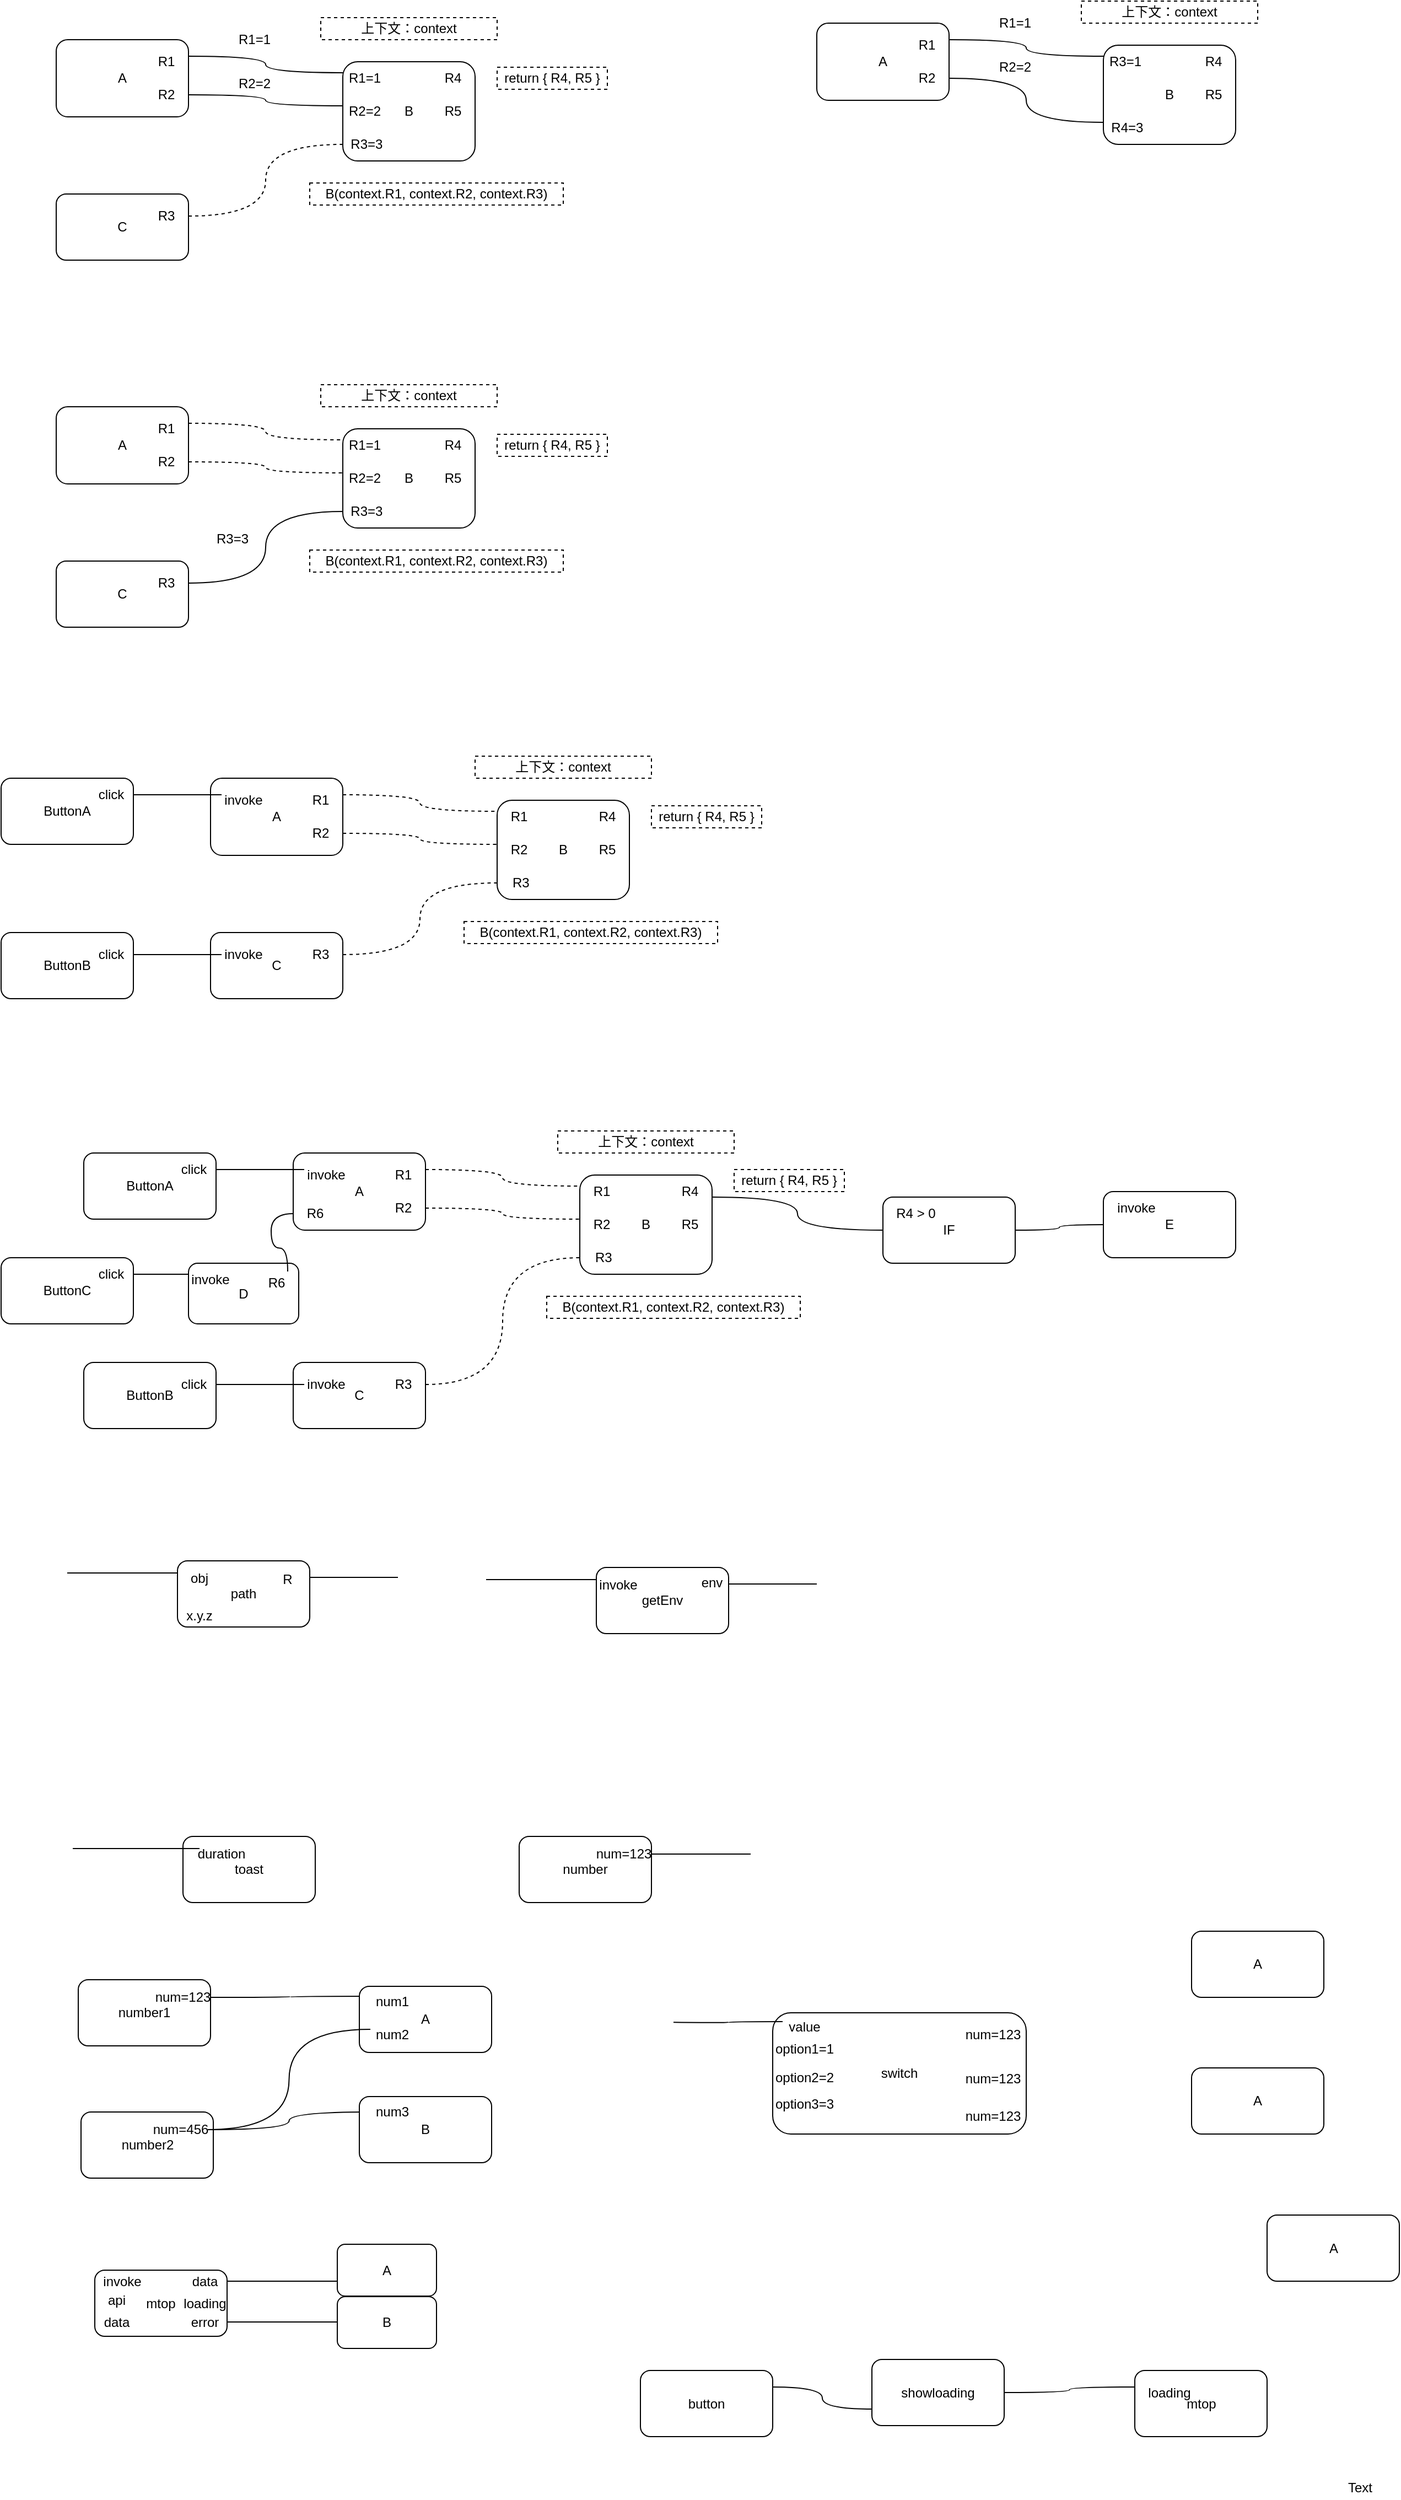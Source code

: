 <mxfile version="12.2.6" type="github" pages="1">
  <diagram id="3SAmoiVlxwmhgFJKYuEp" name="Page-1">
    <mxGraphModel dx="1560" dy="877" grid="1" gridSize="10" guides="1" tooltips="1" connect="1" arrows="1" fold="1" page="1" pageScale="1" pageWidth="1169" pageHeight="827" math="0" shadow="0">
      <root>
        <mxCell id="0"/>
        <mxCell id="1" parent="0"/>
        <mxCell id="eZTUCWaGUSo97DrQXdMs-1" value="A" style="rounded=1;whiteSpace=wrap;html=1;" parent="1" vertex="1">
          <mxGeometry x="70" y="100" width="120" height="70" as="geometry"/>
        </mxCell>
        <mxCell id="eZTUCWaGUSo97DrQXdMs-2" value="B" style="rounded=1;whiteSpace=wrap;html=1;" parent="1" vertex="1">
          <mxGeometry x="330" y="120" width="120" height="90" as="geometry"/>
        </mxCell>
        <mxCell id="eZTUCWaGUSo97DrQXdMs-3" value="C" style="rounded=1;whiteSpace=wrap;html=1;" parent="1" vertex="1">
          <mxGeometry x="70" y="240" width="120" height="60" as="geometry"/>
        </mxCell>
        <mxCell id="eZTUCWaGUSo97DrQXdMs-12" style="rounded=0;orthogonalLoop=1;jettySize=auto;html=1;exitX=1;exitY=0.25;exitDx=0;exitDy=0;entryX=0;entryY=0.25;entryDx=0;entryDy=0;endArrow=none;endFill=0;edgeStyle=orthogonalEdgeStyle;curved=1;" parent="1" source="eZTUCWaGUSo97DrQXdMs-5" target="eZTUCWaGUSo97DrQXdMs-9" edge="1">
          <mxGeometry relative="1" as="geometry"/>
        </mxCell>
        <mxCell id="eZTUCWaGUSo97DrQXdMs-5" value="R1" style="text;html=1;strokeColor=none;fillColor=none;align=center;verticalAlign=middle;whiteSpace=wrap;rounded=0;" parent="1" vertex="1">
          <mxGeometry x="150" y="110" width="40" height="20" as="geometry"/>
        </mxCell>
        <mxCell id="eZTUCWaGUSo97DrQXdMs-13" style="edgeStyle=orthogonalEdgeStyle;rounded=0;orthogonalLoop=1;jettySize=auto;html=1;exitX=1;exitY=0.5;exitDx=0;exitDy=0;entryX=0;entryY=0.25;entryDx=0;entryDy=0;endArrow=none;endFill=0;curved=1;" parent="1" source="eZTUCWaGUSo97DrQXdMs-6" target="eZTUCWaGUSo97DrQXdMs-10" edge="1">
          <mxGeometry relative="1" as="geometry"/>
        </mxCell>
        <mxCell id="eZTUCWaGUSo97DrQXdMs-6" value="R2" style="text;html=1;strokeColor=none;fillColor=none;align=center;verticalAlign=middle;whiteSpace=wrap;rounded=0;" parent="1" vertex="1">
          <mxGeometry x="150" y="140" width="40" height="20" as="geometry"/>
        </mxCell>
        <mxCell id="eZTUCWaGUSo97DrQXdMs-14" style="edgeStyle=orthogonalEdgeStyle;rounded=0;orthogonalLoop=1;jettySize=auto;html=1;exitX=1;exitY=0.5;exitDx=0;exitDy=0;entryX=0;entryY=0.5;entryDx=0;entryDy=0;endArrow=none;endFill=0;curved=1;dashed=1;" parent="1" source="eZTUCWaGUSo97DrQXdMs-7" target="eZTUCWaGUSo97DrQXdMs-11" edge="1">
          <mxGeometry relative="1" as="geometry"/>
        </mxCell>
        <mxCell id="eZTUCWaGUSo97DrQXdMs-7" value="R3" style="text;html=1;strokeColor=none;fillColor=none;align=center;verticalAlign=middle;whiteSpace=wrap;rounded=0;" parent="1" vertex="1">
          <mxGeometry x="150" y="250" width="40" height="20" as="geometry"/>
        </mxCell>
        <mxCell id="eZTUCWaGUSo97DrQXdMs-9" value="R1=1" style="text;html=1;strokeColor=none;fillColor=none;align=center;verticalAlign=middle;whiteSpace=wrap;rounded=0;" parent="1" vertex="1">
          <mxGeometry x="330" y="125" width="40" height="20" as="geometry"/>
        </mxCell>
        <mxCell id="eZTUCWaGUSo97DrQXdMs-10" value="R2=2" style="text;html=1;strokeColor=none;fillColor=none;align=center;verticalAlign=middle;whiteSpace=wrap;rounded=0;" parent="1" vertex="1">
          <mxGeometry x="330" y="155" width="40" height="20" as="geometry"/>
        </mxCell>
        <mxCell id="eZTUCWaGUSo97DrQXdMs-11" value="&amp;nbsp;R3=3" style="text;html=1;strokeColor=none;fillColor=none;align=center;verticalAlign=middle;whiteSpace=wrap;rounded=0;" parent="1" vertex="1">
          <mxGeometry x="330" y="185" width="40" height="20" as="geometry"/>
        </mxCell>
        <mxCell id="eZTUCWaGUSo97DrQXdMs-15" value="上下文：context" style="text;html=1;strokeColor=#000000;fillColor=none;align=center;verticalAlign=middle;whiteSpace=wrap;rounded=0;dashed=1;" parent="1" vertex="1">
          <mxGeometry x="310" y="80" width="160" height="20" as="geometry"/>
        </mxCell>
        <mxCell id="eZTUCWaGUSo97DrQXdMs-16" value="B(context.R1, context.R2, context.R3)" style="text;html=1;strokeColor=#000000;fillColor=none;align=center;verticalAlign=middle;whiteSpace=wrap;rounded=0;dashed=1;" parent="1" vertex="1">
          <mxGeometry x="300" y="230" width="230" height="20" as="geometry"/>
        </mxCell>
        <mxCell id="eZTUCWaGUSo97DrQXdMs-17" value="R4" style="text;html=1;strokeColor=none;fillColor=none;align=center;verticalAlign=middle;whiteSpace=wrap;rounded=0;" parent="1" vertex="1">
          <mxGeometry x="410" y="125" width="40" height="20" as="geometry"/>
        </mxCell>
        <mxCell id="eZTUCWaGUSo97DrQXdMs-18" value="R5" style="text;html=1;strokeColor=none;fillColor=none;align=center;verticalAlign=middle;whiteSpace=wrap;rounded=0;" parent="1" vertex="1">
          <mxGeometry x="410" y="155" width="40" height="20" as="geometry"/>
        </mxCell>
        <mxCell id="eZTUCWaGUSo97DrQXdMs-19" value="return { R4, R5 }" style="text;html=1;strokeColor=#000000;fillColor=none;align=center;verticalAlign=middle;whiteSpace=wrap;rounded=0;dashed=1;" parent="1" vertex="1">
          <mxGeometry x="470" y="125" width="100" height="20" as="geometry"/>
        </mxCell>
        <mxCell id="eZTUCWaGUSo97DrQXdMs-24" value="R1=1" style="text;html=1;strokeColor=none;fillColor=none;align=center;verticalAlign=middle;whiteSpace=wrap;rounded=0;dashed=1;" parent="1" vertex="1">
          <mxGeometry x="230" y="90" width="40" height="20" as="geometry"/>
        </mxCell>
        <mxCell id="eZTUCWaGUSo97DrQXdMs-62" value="A" style="rounded=1;whiteSpace=wrap;html=1;" parent="1" vertex="1">
          <mxGeometry x="70" y="433" width="120" height="70" as="geometry"/>
        </mxCell>
        <mxCell id="eZTUCWaGUSo97DrQXdMs-63" value="B" style="rounded=1;whiteSpace=wrap;html=1;" parent="1" vertex="1">
          <mxGeometry x="330" y="453" width="120" height="90" as="geometry"/>
        </mxCell>
        <mxCell id="eZTUCWaGUSo97DrQXdMs-64" value="C" style="rounded=1;whiteSpace=wrap;html=1;" parent="1" vertex="1">
          <mxGeometry x="70" y="573" width="120" height="60" as="geometry"/>
        </mxCell>
        <mxCell id="eZTUCWaGUSo97DrQXdMs-65" style="rounded=0;orthogonalLoop=1;jettySize=auto;html=1;exitX=1;exitY=0.25;exitDx=0;exitDy=0;entryX=0;entryY=0.25;entryDx=0;entryDy=0;endArrow=none;endFill=0;edgeStyle=orthogonalEdgeStyle;curved=1;dashed=1;" parent="1" source="eZTUCWaGUSo97DrQXdMs-66" target="eZTUCWaGUSo97DrQXdMs-71" edge="1">
          <mxGeometry relative="1" as="geometry"/>
        </mxCell>
        <mxCell id="eZTUCWaGUSo97DrQXdMs-66" value="R1" style="text;html=1;strokeColor=none;fillColor=none;align=center;verticalAlign=middle;whiteSpace=wrap;rounded=0;" parent="1" vertex="1">
          <mxGeometry x="150" y="443" width="40" height="20" as="geometry"/>
        </mxCell>
        <mxCell id="eZTUCWaGUSo97DrQXdMs-67" style="edgeStyle=orthogonalEdgeStyle;rounded=0;orthogonalLoop=1;jettySize=auto;html=1;exitX=1;exitY=0.5;exitDx=0;exitDy=0;entryX=0;entryY=0.25;entryDx=0;entryDy=0;endArrow=none;endFill=0;curved=1;dashed=1;" parent="1" source="eZTUCWaGUSo97DrQXdMs-68" target="eZTUCWaGUSo97DrQXdMs-72" edge="1">
          <mxGeometry relative="1" as="geometry"/>
        </mxCell>
        <mxCell id="eZTUCWaGUSo97DrQXdMs-68" value="R2" style="text;html=1;strokeColor=none;fillColor=none;align=center;verticalAlign=middle;whiteSpace=wrap;rounded=0;" parent="1" vertex="1">
          <mxGeometry x="150" y="473" width="40" height="20" as="geometry"/>
        </mxCell>
        <mxCell id="eZTUCWaGUSo97DrQXdMs-69" style="edgeStyle=orthogonalEdgeStyle;rounded=0;orthogonalLoop=1;jettySize=auto;html=1;exitX=1;exitY=0.5;exitDx=0;exitDy=0;entryX=0;entryY=0.5;entryDx=0;entryDy=0;endArrow=none;endFill=0;curved=1;" parent="1" source="eZTUCWaGUSo97DrQXdMs-70" target="eZTUCWaGUSo97DrQXdMs-73" edge="1">
          <mxGeometry relative="1" as="geometry"/>
        </mxCell>
        <mxCell id="eZTUCWaGUSo97DrQXdMs-70" value="R3" style="text;html=1;strokeColor=none;fillColor=none;align=center;verticalAlign=middle;whiteSpace=wrap;rounded=0;" parent="1" vertex="1">
          <mxGeometry x="150" y="583" width="40" height="20" as="geometry"/>
        </mxCell>
        <mxCell id="eZTUCWaGUSo97DrQXdMs-71" value="R1=1" style="text;html=1;strokeColor=none;fillColor=none;align=center;verticalAlign=middle;whiteSpace=wrap;rounded=0;" parent="1" vertex="1">
          <mxGeometry x="330" y="458" width="40" height="20" as="geometry"/>
        </mxCell>
        <mxCell id="eZTUCWaGUSo97DrQXdMs-72" value="R2=2" style="text;html=1;strokeColor=none;fillColor=none;align=center;verticalAlign=middle;whiteSpace=wrap;rounded=0;" parent="1" vertex="1">
          <mxGeometry x="330" y="488" width="40" height="20" as="geometry"/>
        </mxCell>
        <mxCell id="eZTUCWaGUSo97DrQXdMs-73" value="&amp;nbsp;R3=3" style="text;html=1;strokeColor=none;fillColor=none;align=center;verticalAlign=middle;whiteSpace=wrap;rounded=0;" parent="1" vertex="1">
          <mxGeometry x="330" y="518" width="40" height="20" as="geometry"/>
        </mxCell>
        <mxCell id="eZTUCWaGUSo97DrQXdMs-74" value="上下文：context" style="text;html=1;strokeColor=#000000;fillColor=none;align=center;verticalAlign=middle;whiteSpace=wrap;rounded=0;dashed=1;" parent="1" vertex="1">
          <mxGeometry x="310" y="413" width="160" height="20" as="geometry"/>
        </mxCell>
        <mxCell id="eZTUCWaGUSo97DrQXdMs-75" value="B(context.R1, context.R2, context.R3)" style="text;html=1;strokeColor=#000000;fillColor=none;align=center;verticalAlign=middle;whiteSpace=wrap;rounded=0;dashed=1;" parent="1" vertex="1">
          <mxGeometry x="300" y="563" width="230" height="20" as="geometry"/>
        </mxCell>
        <mxCell id="eZTUCWaGUSo97DrQXdMs-76" value="R4" style="text;html=1;strokeColor=none;fillColor=none;align=center;verticalAlign=middle;whiteSpace=wrap;rounded=0;" parent="1" vertex="1">
          <mxGeometry x="410" y="458" width="40" height="20" as="geometry"/>
        </mxCell>
        <mxCell id="eZTUCWaGUSo97DrQXdMs-77" value="R5" style="text;html=1;strokeColor=none;fillColor=none;align=center;verticalAlign=middle;whiteSpace=wrap;rounded=0;" parent="1" vertex="1">
          <mxGeometry x="410" y="488" width="40" height="20" as="geometry"/>
        </mxCell>
        <mxCell id="eZTUCWaGUSo97DrQXdMs-78" value="return { R4, R5 }" style="text;html=1;strokeColor=#000000;fillColor=none;align=center;verticalAlign=middle;whiteSpace=wrap;rounded=0;dashed=1;" parent="1" vertex="1">
          <mxGeometry x="470" y="458" width="100" height="20" as="geometry"/>
        </mxCell>
        <mxCell id="eZTUCWaGUSo97DrQXdMs-79" value="R3=3" style="text;html=1;strokeColor=none;fillColor=none;align=center;verticalAlign=middle;whiteSpace=wrap;rounded=0;dashed=1;" parent="1" vertex="1">
          <mxGeometry x="210" y="543" width="40" height="20" as="geometry"/>
        </mxCell>
        <mxCell id="eZTUCWaGUSo97DrQXdMs-80" value="R2=2" style="text;html=1;strokeColor=none;fillColor=none;align=center;verticalAlign=middle;whiteSpace=wrap;rounded=0;dashed=1;" parent="1" vertex="1">
          <mxGeometry x="230" y="130" width="40" height="20" as="geometry"/>
        </mxCell>
        <mxCell id="eZTUCWaGUSo97DrQXdMs-82" value="A" style="rounded=1;whiteSpace=wrap;html=1;" parent="1" vertex="1">
          <mxGeometry x="210" y="770" width="120" height="70" as="geometry"/>
        </mxCell>
        <mxCell id="eZTUCWaGUSo97DrQXdMs-83" value="B" style="rounded=1;whiteSpace=wrap;html=1;" parent="1" vertex="1">
          <mxGeometry x="470" y="790" width="120" height="90" as="geometry"/>
        </mxCell>
        <mxCell id="eZTUCWaGUSo97DrQXdMs-84" value="C" style="rounded=1;whiteSpace=wrap;html=1;" parent="1" vertex="1">
          <mxGeometry x="210" y="910" width="120" height="60" as="geometry"/>
        </mxCell>
        <mxCell id="eZTUCWaGUSo97DrQXdMs-85" style="rounded=0;orthogonalLoop=1;jettySize=auto;html=1;exitX=1;exitY=0.25;exitDx=0;exitDy=0;entryX=0;entryY=0.25;entryDx=0;entryDy=0;endArrow=none;endFill=0;edgeStyle=orthogonalEdgeStyle;curved=1;dashed=1;" parent="1" source="eZTUCWaGUSo97DrQXdMs-86" target="eZTUCWaGUSo97DrQXdMs-91" edge="1">
          <mxGeometry relative="1" as="geometry"/>
        </mxCell>
        <mxCell id="eZTUCWaGUSo97DrQXdMs-86" value="R1" style="text;html=1;strokeColor=none;fillColor=none;align=center;verticalAlign=middle;whiteSpace=wrap;rounded=0;" parent="1" vertex="1">
          <mxGeometry x="290" y="780" width="40" height="20" as="geometry"/>
        </mxCell>
        <mxCell id="eZTUCWaGUSo97DrQXdMs-87" style="edgeStyle=orthogonalEdgeStyle;rounded=0;orthogonalLoop=1;jettySize=auto;html=1;exitX=1;exitY=0.5;exitDx=0;exitDy=0;entryX=0;entryY=0.25;entryDx=0;entryDy=0;endArrow=none;endFill=0;curved=1;dashed=1;" parent="1" source="eZTUCWaGUSo97DrQXdMs-88" target="eZTUCWaGUSo97DrQXdMs-92" edge="1">
          <mxGeometry relative="1" as="geometry"/>
        </mxCell>
        <mxCell id="eZTUCWaGUSo97DrQXdMs-88" value="R2" style="text;html=1;strokeColor=none;fillColor=none;align=center;verticalAlign=middle;whiteSpace=wrap;rounded=0;" parent="1" vertex="1">
          <mxGeometry x="290" y="810" width="40" height="20" as="geometry"/>
        </mxCell>
        <mxCell id="eZTUCWaGUSo97DrQXdMs-89" style="edgeStyle=orthogonalEdgeStyle;rounded=0;orthogonalLoop=1;jettySize=auto;html=1;exitX=1;exitY=0.5;exitDx=0;exitDy=0;entryX=0;entryY=0.5;entryDx=0;entryDy=0;endArrow=none;endFill=0;curved=1;dashed=1;" parent="1" source="eZTUCWaGUSo97DrQXdMs-90" target="eZTUCWaGUSo97DrQXdMs-93" edge="1">
          <mxGeometry relative="1" as="geometry"/>
        </mxCell>
        <mxCell id="eZTUCWaGUSo97DrQXdMs-90" value="R3" style="text;html=1;strokeColor=none;fillColor=none;align=center;verticalAlign=middle;whiteSpace=wrap;rounded=0;" parent="1" vertex="1">
          <mxGeometry x="290" y="920" width="40" height="20" as="geometry"/>
        </mxCell>
        <mxCell id="eZTUCWaGUSo97DrQXdMs-91" value="R1" style="text;html=1;strokeColor=none;fillColor=none;align=center;verticalAlign=middle;whiteSpace=wrap;rounded=0;" parent="1" vertex="1">
          <mxGeometry x="470" y="795" width="40" height="20" as="geometry"/>
        </mxCell>
        <mxCell id="eZTUCWaGUSo97DrQXdMs-92" value="R2" style="text;html=1;strokeColor=none;fillColor=none;align=center;verticalAlign=middle;whiteSpace=wrap;rounded=0;" parent="1" vertex="1">
          <mxGeometry x="470" y="825" width="40" height="20" as="geometry"/>
        </mxCell>
        <mxCell id="eZTUCWaGUSo97DrQXdMs-93" value="&amp;nbsp;R3" style="text;html=1;strokeColor=none;fillColor=none;align=center;verticalAlign=middle;whiteSpace=wrap;rounded=0;" parent="1" vertex="1">
          <mxGeometry x="470" y="855" width="40" height="20" as="geometry"/>
        </mxCell>
        <mxCell id="eZTUCWaGUSo97DrQXdMs-94" value="上下文：context" style="text;html=1;strokeColor=#000000;fillColor=none;align=center;verticalAlign=middle;whiteSpace=wrap;rounded=0;dashed=1;" parent="1" vertex="1">
          <mxGeometry x="450" y="750" width="160" height="20" as="geometry"/>
        </mxCell>
        <mxCell id="eZTUCWaGUSo97DrQXdMs-95" value="B(context.R1, context.R2, context.R3)" style="text;html=1;strokeColor=#000000;fillColor=none;align=center;verticalAlign=middle;whiteSpace=wrap;rounded=0;dashed=1;" parent="1" vertex="1">
          <mxGeometry x="440" y="900" width="230" height="20" as="geometry"/>
        </mxCell>
        <mxCell id="eZTUCWaGUSo97DrQXdMs-96" value="R4" style="text;html=1;strokeColor=none;fillColor=none;align=center;verticalAlign=middle;whiteSpace=wrap;rounded=0;" parent="1" vertex="1">
          <mxGeometry x="550" y="795" width="40" height="20" as="geometry"/>
        </mxCell>
        <mxCell id="eZTUCWaGUSo97DrQXdMs-97" value="R5" style="text;html=1;strokeColor=none;fillColor=none;align=center;verticalAlign=middle;whiteSpace=wrap;rounded=0;" parent="1" vertex="1">
          <mxGeometry x="550" y="825" width="40" height="20" as="geometry"/>
        </mxCell>
        <mxCell id="eZTUCWaGUSo97DrQXdMs-98" value="return { R4, R5 }" style="text;html=1;strokeColor=#000000;fillColor=none;align=center;verticalAlign=middle;whiteSpace=wrap;rounded=0;dashed=1;" parent="1" vertex="1">
          <mxGeometry x="610" y="795" width="100" height="20" as="geometry"/>
        </mxCell>
        <mxCell id="eZTUCWaGUSo97DrQXdMs-100" value="ButtonB" style="rounded=1;whiteSpace=wrap;html=1;" parent="1" vertex="1">
          <mxGeometry x="20" y="910" width="120" height="60" as="geometry"/>
        </mxCell>
        <mxCell id="eZTUCWaGUSo97DrQXdMs-103" style="edgeStyle=orthogonalEdgeStyle;curved=1;rounded=0;orthogonalLoop=1;jettySize=auto;html=1;exitX=1;exitY=0.5;exitDx=0;exitDy=0;entryX=0;entryY=0.5;entryDx=0;entryDy=0;endArrow=none;endFill=0;" parent="1" source="eZTUCWaGUSo97DrQXdMs-101" target="eZTUCWaGUSo97DrQXdMs-102" edge="1">
          <mxGeometry relative="1" as="geometry"/>
        </mxCell>
        <mxCell id="eZTUCWaGUSo97DrQXdMs-101" value="click" style="text;html=1;strokeColor=none;fillColor=none;align=center;verticalAlign=middle;whiteSpace=wrap;rounded=0;" parent="1" vertex="1">
          <mxGeometry x="100" y="920" width="40" height="20" as="geometry"/>
        </mxCell>
        <mxCell id="eZTUCWaGUSo97DrQXdMs-102" value="invoke" style="text;html=1;strokeColor=none;fillColor=none;align=center;verticalAlign=middle;whiteSpace=wrap;rounded=0;" parent="1" vertex="1">
          <mxGeometry x="220" y="920" width="40" height="20" as="geometry"/>
        </mxCell>
        <mxCell id="eZTUCWaGUSo97DrQXdMs-104" value="ButtonA" style="rounded=1;whiteSpace=wrap;html=1;" parent="1" vertex="1">
          <mxGeometry x="20" y="770" width="120" height="60" as="geometry"/>
        </mxCell>
        <mxCell id="eZTUCWaGUSo97DrQXdMs-107" style="edgeStyle=orthogonalEdgeStyle;curved=1;rounded=0;orthogonalLoop=1;jettySize=auto;html=1;exitX=1;exitY=0.5;exitDx=0;exitDy=0;entryX=0;entryY=0.25;entryDx=0;entryDy=0;endArrow=none;endFill=0;" parent="1" source="eZTUCWaGUSo97DrQXdMs-105" target="eZTUCWaGUSo97DrQXdMs-106" edge="1">
          <mxGeometry relative="1" as="geometry"/>
        </mxCell>
        <mxCell id="eZTUCWaGUSo97DrQXdMs-105" value="click" style="text;html=1;strokeColor=none;fillColor=none;align=center;verticalAlign=middle;whiteSpace=wrap;rounded=0;" parent="1" vertex="1">
          <mxGeometry x="100" y="775" width="40" height="20" as="geometry"/>
        </mxCell>
        <mxCell id="eZTUCWaGUSo97DrQXdMs-106" value="invoke" style="text;html=1;strokeColor=none;fillColor=none;align=center;verticalAlign=middle;whiteSpace=wrap;rounded=0;" parent="1" vertex="1">
          <mxGeometry x="220" y="780" width="40" height="20" as="geometry"/>
        </mxCell>
        <mxCell id="eZTUCWaGUSo97DrQXdMs-108" value="A" style="rounded=1;whiteSpace=wrap;html=1;" parent="1" vertex="1">
          <mxGeometry x="285" y="1110" width="120" height="70" as="geometry"/>
        </mxCell>
        <mxCell id="eZTUCWaGUSo97DrQXdMs-109" value="B" style="rounded=1;whiteSpace=wrap;html=1;" parent="1" vertex="1">
          <mxGeometry x="545" y="1130" width="120" height="90" as="geometry"/>
        </mxCell>
        <mxCell id="eZTUCWaGUSo97DrQXdMs-110" value="C" style="rounded=1;whiteSpace=wrap;html=1;" parent="1" vertex="1">
          <mxGeometry x="285" y="1300" width="120" height="60" as="geometry"/>
        </mxCell>
        <mxCell id="eZTUCWaGUSo97DrQXdMs-111" style="rounded=0;orthogonalLoop=1;jettySize=auto;html=1;exitX=1;exitY=0.25;exitDx=0;exitDy=0;entryX=0;entryY=0.25;entryDx=0;entryDy=0;endArrow=none;endFill=0;edgeStyle=orthogonalEdgeStyle;curved=1;dashed=1;" parent="1" source="eZTUCWaGUSo97DrQXdMs-112" target="eZTUCWaGUSo97DrQXdMs-117" edge="1">
          <mxGeometry relative="1" as="geometry"/>
        </mxCell>
        <mxCell id="eZTUCWaGUSo97DrQXdMs-112" value="R1" style="text;html=1;strokeColor=none;fillColor=none;align=center;verticalAlign=middle;whiteSpace=wrap;rounded=0;" parent="1" vertex="1">
          <mxGeometry x="365" y="1120" width="40" height="20" as="geometry"/>
        </mxCell>
        <mxCell id="eZTUCWaGUSo97DrQXdMs-113" style="edgeStyle=orthogonalEdgeStyle;rounded=0;orthogonalLoop=1;jettySize=auto;html=1;exitX=1;exitY=0.5;exitDx=0;exitDy=0;entryX=0;entryY=0.25;entryDx=0;entryDy=0;endArrow=none;endFill=0;curved=1;dashed=1;" parent="1" source="eZTUCWaGUSo97DrQXdMs-114" target="eZTUCWaGUSo97DrQXdMs-118" edge="1">
          <mxGeometry relative="1" as="geometry"/>
        </mxCell>
        <mxCell id="eZTUCWaGUSo97DrQXdMs-114" value="R2" style="text;html=1;strokeColor=none;fillColor=none;align=center;verticalAlign=middle;whiteSpace=wrap;rounded=0;" parent="1" vertex="1">
          <mxGeometry x="365" y="1150" width="40" height="20" as="geometry"/>
        </mxCell>
        <mxCell id="eZTUCWaGUSo97DrQXdMs-115" style="edgeStyle=orthogonalEdgeStyle;rounded=0;orthogonalLoop=1;jettySize=auto;html=1;exitX=1;exitY=0.5;exitDx=0;exitDy=0;entryX=0;entryY=0.5;entryDx=0;entryDy=0;endArrow=none;endFill=0;curved=1;dashed=1;" parent="1" source="eZTUCWaGUSo97DrQXdMs-116" target="eZTUCWaGUSo97DrQXdMs-119" edge="1">
          <mxGeometry relative="1" as="geometry"/>
        </mxCell>
        <mxCell id="eZTUCWaGUSo97DrQXdMs-116" value="R3" style="text;html=1;strokeColor=none;fillColor=none;align=center;verticalAlign=middle;whiteSpace=wrap;rounded=0;" parent="1" vertex="1">
          <mxGeometry x="365" y="1310" width="40" height="20" as="geometry"/>
        </mxCell>
        <mxCell id="eZTUCWaGUSo97DrQXdMs-117" value="R1" style="text;html=1;strokeColor=none;fillColor=none;align=center;verticalAlign=middle;whiteSpace=wrap;rounded=0;" parent="1" vertex="1">
          <mxGeometry x="545" y="1135" width="40" height="20" as="geometry"/>
        </mxCell>
        <mxCell id="eZTUCWaGUSo97DrQXdMs-118" value="R2" style="text;html=1;strokeColor=none;fillColor=none;align=center;verticalAlign=middle;whiteSpace=wrap;rounded=0;" parent="1" vertex="1">
          <mxGeometry x="545" y="1165" width="40" height="20" as="geometry"/>
        </mxCell>
        <mxCell id="eZTUCWaGUSo97DrQXdMs-119" value="&amp;nbsp;R3" style="text;html=1;strokeColor=none;fillColor=none;align=center;verticalAlign=middle;whiteSpace=wrap;rounded=0;" parent="1" vertex="1">
          <mxGeometry x="545" y="1195" width="40" height="20" as="geometry"/>
        </mxCell>
        <mxCell id="eZTUCWaGUSo97DrQXdMs-120" value="上下文：context" style="text;html=1;strokeColor=#000000;fillColor=none;align=center;verticalAlign=middle;whiteSpace=wrap;rounded=0;dashed=1;" parent="1" vertex="1">
          <mxGeometry x="525" y="1090" width="160" height="20" as="geometry"/>
        </mxCell>
        <mxCell id="eZTUCWaGUSo97DrQXdMs-121" value="B(context.R1, context.R2, context.R3)" style="text;html=1;strokeColor=#000000;fillColor=none;align=center;verticalAlign=middle;whiteSpace=wrap;rounded=0;dashed=1;" parent="1" vertex="1">
          <mxGeometry x="515" y="1240" width="230" height="20" as="geometry"/>
        </mxCell>
        <mxCell id="eZTUCWaGUSo97DrQXdMs-145" style="edgeStyle=orthogonalEdgeStyle;curved=1;rounded=0;orthogonalLoop=1;jettySize=auto;html=1;exitX=1;exitY=0.75;exitDx=0;exitDy=0;endArrow=none;endFill=0;" parent="1" source="eZTUCWaGUSo97DrQXdMs-122" target="eZTUCWaGUSo97DrQXdMs-143" edge="1">
          <mxGeometry relative="1" as="geometry"/>
        </mxCell>
        <mxCell id="eZTUCWaGUSo97DrQXdMs-122" value="R4" style="text;html=1;strokeColor=none;fillColor=none;align=center;verticalAlign=middle;whiteSpace=wrap;rounded=0;" parent="1" vertex="1">
          <mxGeometry x="625" y="1135" width="40" height="20" as="geometry"/>
        </mxCell>
        <mxCell id="eZTUCWaGUSo97DrQXdMs-123" value="R5" style="text;html=1;strokeColor=none;fillColor=none;align=center;verticalAlign=middle;whiteSpace=wrap;rounded=0;" parent="1" vertex="1">
          <mxGeometry x="625" y="1165" width="40" height="20" as="geometry"/>
        </mxCell>
        <mxCell id="eZTUCWaGUSo97DrQXdMs-124" value="return { R4, R5 }" style="text;html=1;strokeColor=#000000;fillColor=none;align=center;verticalAlign=middle;whiteSpace=wrap;rounded=0;dashed=1;" parent="1" vertex="1">
          <mxGeometry x="685" y="1125" width="100" height="20" as="geometry"/>
        </mxCell>
        <mxCell id="eZTUCWaGUSo97DrQXdMs-125" value="ButtonB" style="rounded=1;whiteSpace=wrap;html=1;" parent="1" vertex="1">
          <mxGeometry x="95" y="1300" width="120" height="60" as="geometry"/>
        </mxCell>
        <mxCell id="eZTUCWaGUSo97DrQXdMs-126" style="edgeStyle=orthogonalEdgeStyle;curved=1;rounded=0;orthogonalLoop=1;jettySize=auto;html=1;exitX=1;exitY=0.5;exitDx=0;exitDy=0;entryX=0;entryY=0.5;entryDx=0;entryDy=0;endArrow=none;endFill=0;" parent="1" source="eZTUCWaGUSo97DrQXdMs-127" target="eZTUCWaGUSo97DrQXdMs-128" edge="1">
          <mxGeometry relative="1" as="geometry"/>
        </mxCell>
        <mxCell id="eZTUCWaGUSo97DrQXdMs-127" value="click" style="text;html=1;strokeColor=none;fillColor=none;align=center;verticalAlign=middle;whiteSpace=wrap;rounded=0;" parent="1" vertex="1">
          <mxGeometry x="175" y="1310" width="40" height="20" as="geometry"/>
        </mxCell>
        <mxCell id="eZTUCWaGUSo97DrQXdMs-128" value="invoke" style="text;html=1;strokeColor=none;fillColor=none;align=center;verticalAlign=middle;whiteSpace=wrap;rounded=0;" parent="1" vertex="1">
          <mxGeometry x="295" y="1310" width="40" height="20" as="geometry"/>
        </mxCell>
        <mxCell id="eZTUCWaGUSo97DrQXdMs-129" value="ButtonA" style="rounded=1;whiteSpace=wrap;html=1;" parent="1" vertex="1">
          <mxGeometry x="95" y="1110" width="120" height="60" as="geometry"/>
        </mxCell>
        <mxCell id="eZTUCWaGUSo97DrQXdMs-130" style="edgeStyle=orthogonalEdgeStyle;curved=1;rounded=0;orthogonalLoop=1;jettySize=auto;html=1;exitX=1;exitY=0.5;exitDx=0;exitDy=0;entryX=0;entryY=0.25;entryDx=0;entryDy=0;endArrow=none;endFill=0;" parent="1" source="eZTUCWaGUSo97DrQXdMs-131" target="eZTUCWaGUSo97DrQXdMs-132" edge="1">
          <mxGeometry relative="1" as="geometry"/>
        </mxCell>
        <mxCell id="eZTUCWaGUSo97DrQXdMs-131" value="click" style="text;html=1;strokeColor=none;fillColor=none;align=center;verticalAlign=middle;whiteSpace=wrap;rounded=0;" parent="1" vertex="1">
          <mxGeometry x="175" y="1115" width="40" height="20" as="geometry"/>
        </mxCell>
        <mxCell id="eZTUCWaGUSo97DrQXdMs-132" value="invoke" style="text;html=1;strokeColor=none;fillColor=none;align=center;verticalAlign=middle;whiteSpace=wrap;rounded=0;" parent="1" vertex="1">
          <mxGeometry x="295" y="1120" width="40" height="20" as="geometry"/>
        </mxCell>
        <mxCell id="eZTUCWaGUSo97DrQXdMs-133" value="D" style="rounded=1;whiteSpace=wrap;html=1;" parent="1" vertex="1">
          <mxGeometry x="190" y="1210" width="100" height="55" as="geometry"/>
        </mxCell>
        <mxCell id="eZTUCWaGUSo97DrQXdMs-136" style="edgeStyle=orthogonalEdgeStyle;curved=1;rounded=0;orthogonalLoop=1;jettySize=auto;html=1;entryX=0;entryY=0.5;entryDx=0;entryDy=0;endArrow=none;endFill=0;exitX=0.75;exitY=0;exitDx=0;exitDy=0;" parent="1" source="eZTUCWaGUSo97DrQXdMs-134" target="eZTUCWaGUSo97DrQXdMs-135" edge="1">
          <mxGeometry relative="1" as="geometry">
            <mxPoint x="305" y="1218" as="sourcePoint"/>
          </mxGeometry>
        </mxCell>
        <mxCell id="eZTUCWaGUSo97DrQXdMs-134" value="R6" style="text;html=1;strokeColor=none;fillColor=none;align=center;verticalAlign=middle;whiteSpace=wrap;rounded=0;" parent="1" vertex="1">
          <mxGeometry x="250" y="1217.5" width="40" height="20" as="geometry"/>
        </mxCell>
        <mxCell id="eZTUCWaGUSo97DrQXdMs-135" value="R6" style="text;html=1;strokeColor=none;fillColor=none;align=center;verticalAlign=middle;whiteSpace=wrap;rounded=0;" parent="1" vertex="1">
          <mxGeometry x="285" y="1155" width="40" height="20" as="geometry"/>
        </mxCell>
        <mxCell id="eZTUCWaGUSo97DrQXdMs-137" value="ButtonC" style="rounded=1;whiteSpace=wrap;html=1;" parent="1" vertex="1">
          <mxGeometry x="20" y="1205" width="120" height="60" as="geometry"/>
        </mxCell>
        <mxCell id="eZTUCWaGUSo97DrQXdMs-142" style="edgeStyle=orthogonalEdgeStyle;curved=1;rounded=0;orthogonalLoop=1;jettySize=auto;html=1;exitX=1;exitY=0.5;exitDx=0;exitDy=0;entryX=0;entryY=0.25;entryDx=0;entryDy=0;endArrow=none;endFill=0;" parent="1" source="eZTUCWaGUSo97DrQXdMs-138" target="eZTUCWaGUSo97DrQXdMs-140" edge="1">
          <mxGeometry relative="1" as="geometry"/>
        </mxCell>
        <mxCell id="eZTUCWaGUSo97DrQXdMs-138" value="click" style="text;html=1;strokeColor=none;fillColor=none;align=center;verticalAlign=middle;whiteSpace=wrap;rounded=0;" parent="1" vertex="1">
          <mxGeometry x="100" y="1210" width="40" height="20" as="geometry"/>
        </mxCell>
        <mxCell id="eZTUCWaGUSo97DrQXdMs-140" value="invoke" style="text;html=1;strokeColor=none;fillColor=none;align=center;verticalAlign=middle;whiteSpace=wrap;rounded=0;" parent="1" vertex="1">
          <mxGeometry x="190" y="1215" width="40" height="20" as="geometry"/>
        </mxCell>
        <mxCell id="eZTUCWaGUSo97DrQXdMs-146" style="edgeStyle=orthogonalEdgeStyle;curved=1;rounded=0;orthogonalLoop=1;jettySize=auto;html=1;exitX=1;exitY=0.5;exitDx=0;exitDy=0;entryX=0;entryY=0.5;entryDx=0;entryDy=0;endArrow=none;endFill=0;" parent="1" source="eZTUCWaGUSo97DrQXdMs-143" target="eZTUCWaGUSo97DrQXdMs-144" edge="1">
          <mxGeometry relative="1" as="geometry"/>
        </mxCell>
        <mxCell id="eZTUCWaGUSo97DrQXdMs-143" value="IF" style="rounded=1;whiteSpace=wrap;html=1;strokeColor=#000000;" parent="1" vertex="1">
          <mxGeometry x="820" y="1150" width="120" height="60" as="geometry"/>
        </mxCell>
        <mxCell id="eZTUCWaGUSo97DrQXdMs-144" value="E" style="rounded=1;whiteSpace=wrap;html=1;strokeColor=#000000;" parent="1" vertex="1">
          <mxGeometry x="1020" y="1145" width="120" height="60" as="geometry"/>
        </mxCell>
        <mxCell id="eZTUCWaGUSo97DrQXdMs-147" value="R4 &amp;gt; 0" style="text;html=1;strokeColor=none;fillColor=none;align=center;verticalAlign=middle;whiteSpace=wrap;rounded=0;" parent="1" vertex="1">
          <mxGeometry x="830" y="1155" width="40" height="20" as="geometry"/>
        </mxCell>
        <mxCell id="6F6WlgKRszxh8Tz2Ikxr-1" value="invoke" style="text;html=1;strokeColor=none;fillColor=none;align=center;verticalAlign=middle;whiteSpace=wrap;rounded=0;" vertex="1" parent="1">
          <mxGeometry x="1030" y="1150" width="40" height="20" as="geometry"/>
        </mxCell>
        <mxCell id="6F6WlgKRszxh8Tz2Ikxr-6" style="edgeStyle=orthogonalEdgeStyle;curved=1;rounded=0;orthogonalLoop=1;jettySize=auto;html=1;exitX=1;exitY=0.25;exitDx=0;exitDy=0;endArrow=none;endFill=0;" edge="1" parent="1" source="6F6WlgKRszxh8Tz2Ikxr-2">
          <mxGeometry relative="1" as="geometry">
            <mxPoint x="380" y="1495" as="targetPoint"/>
          </mxGeometry>
        </mxCell>
        <mxCell id="6F6WlgKRszxh8Tz2Ikxr-2" value="path" style="rounded=1;whiteSpace=wrap;html=1;strokeColor=#000000;" vertex="1" parent="1">
          <mxGeometry x="180" y="1480" width="120" height="60" as="geometry"/>
        </mxCell>
        <mxCell id="6F6WlgKRszxh8Tz2Ikxr-8" style="edgeStyle=orthogonalEdgeStyle;curved=1;rounded=0;orthogonalLoop=1;jettySize=auto;html=1;exitX=0;exitY=0.25;exitDx=0;exitDy=0;endArrow=none;endFill=0;" edge="1" parent="1" source="6F6WlgKRszxh8Tz2Ikxr-3">
          <mxGeometry relative="1" as="geometry">
            <mxPoint x="80" y="1491" as="targetPoint"/>
          </mxGeometry>
        </mxCell>
        <mxCell id="6F6WlgKRszxh8Tz2Ikxr-3" value="obj" style="text;html=1;strokeColor=none;fillColor=none;align=center;verticalAlign=middle;whiteSpace=wrap;rounded=0;" vertex="1" parent="1">
          <mxGeometry x="180" y="1486" width="40" height="20" as="geometry"/>
        </mxCell>
        <mxCell id="6F6WlgKRszxh8Tz2Ikxr-4" value="x.y.z" style="text;html=1;strokeColor=none;fillColor=none;align=center;verticalAlign=middle;whiteSpace=wrap;rounded=0;" vertex="1" parent="1">
          <mxGeometry x="180" y="1520" width="40" height="20" as="geometry"/>
        </mxCell>
        <mxCell id="6F6WlgKRszxh8Tz2Ikxr-7" value="R" style="text;html=1;strokeColor=none;fillColor=none;align=center;verticalAlign=middle;whiteSpace=wrap;rounded=0;" vertex="1" parent="1">
          <mxGeometry x="260" y="1487" width="40" height="20" as="geometry"/>
        </mxCell>
        <mxCell id="6F6WlgKRszxh8Tz2Ikxr-10" style="edgeStyle=orthogonalEdgeStyle;curved=1;rounded=0;orthogonalLoop=1;jettySize=auto;html=1;exitX=1;exitY=0.25;exitDx=0;exitDy=0;endArrow=none;endFill=0;" edge="1" parent="1" source="6F6WlgKRszxh8Tz2Ikxr-11">
          <mxGeometry relative="1" as="geometry">
            <mxPoint x="760" y="1501" as="targetPoint"/>
          </mxGeometry>
        </mxCell>
        <mxCell id="6F6WlgKRszxh8Tz2Ikxr-11" value="getEnv" style="rounded=1;whiteSpace=wrap;html=1;strokeColor=#000000;" vertex="1" parent="1">
          <mxGeometry x="560" y="1486" width="120" height="60" as="geometry"/>
        </mxCell>
        <mxCell id="6F6WlgKRszxh8Tz2Ikxr-12" style="edgeStyle=orthogonalEdgeStyle;curved=1;rounded=0;orthogonalLoop=1;jettySize=auto;html=1;exitX=0;exitY=0.25;exitDx=0;exitDy=0;endArrow=none;endFill=0;" edge="1" parent="1" source="6F6WlgKRszxh8Tz2Ikxr-13">
          <mxGeometry relative="1" as="geometry">
            <mxPoint x="460" y="1497" as="targetPoint"/>
          </mxGeometry>
        </mxCell>
        <mxCell id="6F6WlgKRszxh8Tz2Ikxr-13" value="invoke" style="text;html=1;strokeColor=none;fillColor=none;align=center;verticalAlign=middle;whiteSpace=wrap;rounded=0;" vertex="1" parent="1">
          <mxGeometry x="560" y="1492" width="40" height="20" as="geometry"/>
        </mxCell>
        <mxCell id="6F6WlgKRszxh8Tz2Ikxr-16" value="env" style="text;html=1;strokeColor=none;fillColor=none;align=center;verticalAlign=middle;whiteSpace=wrap;rounded=0;" vertex="1" parent="1">
          <mxGeometry x="645" y="1490" width="40" height="20" as="geometry"/>
        </mxCell>
        <mxCell id="6F6WlgKRszxh8Tz2Ikxr-19" value="toast" style="rounded=1;whiteSpace=wrap;html=1;strokeColor=#000000;" vertex="1" parent="1">
          <mxGeometry x="185" y="1730" width="120" height="60" as="geometry"/>
        </mxCell>
        <mxCell id="6F6WlgKRszxh8Tz2Ikxr-20" style="edgeStyle=orthogonalEdgeStyle;curved=1;rounded=0;orthogonalLoop=1;jettySize=auto;html=1;exitX=0;exitY=0.25;exitDx=0;exitDy=0;endArrow=none;endFill=0;" edge="1" parent="1" source="6F6WlgKRszxh8Tz2Ikxr-21">
          <mxGeometry relative="1" as="geometry">
            <mxPoint x="85" y="1741" as="targetPoint"/>
          </mxGeometry>
        </mxCell>
        <mxCell id="6F6WlgKRszxh8Tz2Ikxr-21" value="duration" style="text;html=1;strokeColor=none;fillColor=none;align=center;verticalAlign=middle;whiteSpace=wrap;rounded=0;" vertex="1" parent="1">
          <mxGeometry x="200" y="1736" width="40" height="20" as="geometry"/>
        </mxCell>
        <mxCell id="6F6WlgKRszxh8Tz2Ikxr-23" value="number" style="rounded=1;whiteSpace=wrap;html=1;strokeColor=#000000;" vertex="1" parent="1">
          <mxGeometry x="490" y="1730" width="120" height="60" as="geometry"/>
        </mxCell>
        <mxCell id="6F6WlgKRszxh8Tz2Ikxr-27" style="edgeStyle=orthogonalEdgeStyle;curved=1;rounded=0;orthogonalLoop=1;jettySize=auto;html=1;exitX=1;exitY=0.5;exitDx=0;exitDy=0;endArrow=none;endFill=0;" edge="1" parent="1" source="6F6WlgKRszxh8Tz2Ikxr-26">
          <mxGeometry relative="1" as="geometry">
            <mxPoint x="700" y="1746" as="targetPoint"/>
          </mxGeometry>
        </mxCell>
        <mxCell id="6F6WlgKRszxh8Tz2Ikxr-26" value="num=123" style="text;html=1;strokeColor=none;fillColor=none;align=center;verticalAlign=middle;whiteSpace=wrap;rounded=0;" vertex="1" parent="1">
          <mxGeometry x="560" y="1736" width="50" height="20" as="geometry"/>
        </mxCell>
        <mxCell id="6F6WlgKRszxh8Tz2Ikxr-28" value="number1" style="rounded=1;whiteSpace=wrap;html=1;strokeColor=#000000;" vertex="1" parent="1">
          <mxGeometry x="90" y="1860" width="120" height="60" as="geometry"/>
        </mxCell>
        <mxCell id="6F6WlgKRszxh8Tz2Ikxr-29" style="edgeStyle=orthogonalEdgeStyle;curved=1;rounded=0;orthogonalLoop=1;jettySize=auto;html=1;exitX=1;exitY=0.5;exitDx=0;exitDy=0;endArrow=none;endFill=0;entryX=0;entryY=0.25;entryDx=0;entryDy=0;" edge="1" parent="1" source="6F6WlgKRszxh8Tz2Ikxr-30" target="6F6WlgKRszxh8Tz2Ikxr-32">
          <mxGeometry relative="1" as="geometry">
            <mxPoint x="300" y="1876" as="targetPoint"/>
          </mxGeometry>
        </mxCell>
        <mxCell id="6F6WlgKRszxh8Tz2Ikxr-30" value="num=123" style="text;html=1;strokeColor=none;fillColor=none;align=center;verticalAlign=middle;whiteSpace=wrap;rounded=0;" vertex="1" parent="1">
          <mxGeometry x="160" y="1866" width="50" height="20" as="geometry"/>
        </mxCell>
        <mxCell id="6F6WlgKRszxh8Tz2Ikxr-31" value="A" style="rounded=1;whiteSpace=wrap;html=1;strokeColor=#000000;" vertex="1" parent="1">
          <mxGeometry x="345" y="1866" width="120" height="60" as="geometry"/>
        </mxCell>
        <mxCell id="6F6WlgKRszxh8Tz2Ikxr-32" value="num1" style="text;html=1;strokeColor=none;fillColor=none;align=center;verticalAlign=middle;whiteSpace=wrap;rounded=0;" vertex="1" parent="1">
          <mxGeometry x="355" y="1870" width="40" height="20" as="geometry"/>
        </mxCell>
        <mxCell id="6F6WlgKRszxh8Tz2Ikxr-33" value="mtop" style="rounded=1;whiteSpace=wrap;html=1;strokeColor=#000000;" vertex="1" parent="1">
          <mxGeometry x="105" y="2123.5" width="120" height="60" as="geometry"/>
        </mxCell>
        <mxCell id="6F6WlgKRszxh8Tz2Ikxr-40" style="edgeStyle=orthogonalEdgeStyle;curved=1;rounded=0;orthogonalLoop=1;jettySize=auto;html=1;exitX=1;exitY=0.5;exitDx=0;exitDy=0;endArrow=none;endFill=0;" edge="1" parent="1" source="6F6WlgKRszxh8Tz2Ikxr-34">
          <mxGeometry relative="1" as="geometry">
            <mxPoint x="325" y="2133.5" as="targetPoint"/>
          </mxGeometry>
        </mxCell>
        <mxCell id="6F6WlgKRszxh8Tz2Ikxr-34" value="data" style="text;html=1;strokeColor=none;fillColor=none;align=center;verticalAlign=middle;whiteSpace=wrap;rounded=0;" vertex="1" parent="1">
          <mxGeometry x="185" y="2123.5" width="40" height="20" as="geometry"/>
        </mxCell>
        <mxCell id="6F6WlgKRszxh8Tz2Ikxr-41" style="edgeStyle=orthogonalEdgeStyle;curved=1;rounded=0;orthogonalLoop=1;jettySize=auto;html=1;exitX=1;exitY=0.5;exitDx=0;exitDy=0;endArrow=none;endFill=0;" edge="1" parent="1" source="6F6WlgKRszxh8Tz2Ikxr-35">
          <mxGeometry relative="1" as="geometry">
            <mxPoint x="325" y="2170.5" as="targetPoint"/>
          </mxGeometry>
        </mxCell>
        <mxCell id="6F6WlgKRszxh8Tz2Ikxr-35" value="error" style="text;html=1;strokeColor=none;fillColor=none;align=center;verticalAlign=middle;whiteSpace=wrap;rounded=0;" vertex="1" parent="1">
          <mxGeometry x="185" y="2160.5" width="40" height="20" as="geometry"/>
        </mxCell>
        <mxCell id="6F6WlgKRszxh8Tz2Ikxr-36" value="api" style="text;html=1;strokeColor=none;fillColor=none;align=center;verticalAlign=middle;whiteSpace=wrap;rounded=0;" vertex="1" parent="1">
          <mxGeometry x="105" y="2140.5" width="40" height="20" as="geometry"/>
        </mxCell>
        <mxCell id="6F6WlgKRszxh8Tz2Ikxr-37" value="data" style="text;html=1;strokeColor=none;fillColor=none;align=center;verticalAlign=middle;whiteSpace=wrap;rounded=0;" vertex="1" parent="1">
          <mxGeometry x="105" y="2160.5" width="40" height="20" as="geometry"/>
        </mxCell>
        <mxCell id="6F6WlgKRszxh8Tz2Ikxr-39" value="invoke" style="text;html=1;strokeColor=none;fillColor=none;align=center;verticalAlign=middle;whiteSpace=wrap;rounded=0;" vertex="1" parent="1">
          <mxGeometry x="110" y="2123.5" width="40" height="20" as="geometry"/>
        </mxCell>
        <mxCell id="6F6WlgKRszxh8Tz2Ikxr-42" value="A" style="rounded=1;whiteSpace=wrap;html=1;strokeColor=#000000;" vertex="1" parent="1">
          <mxGeometry x="325" y="2100" width="90" height="47" as="geometry"/>
        </mxCell>
        <mxCell id="6F6WlgKRszxh8Tz2Ikxr-44" value="B" style="rounded=1;whiteSpace=wrap;html=1;strokeColor=#000000;" vertex="1" parent="1">
          <mxGeometry x="325" y="2147.5" width="90" height="47" as="geometry"/>
        </mxCell>
        <mxCell id="6F6WlgKRszxh8Tz2Ikxr-45" value="loading" style="text;html=1;strokeColor=none;fillColor=none;align=center;verticalAlign=middle;whiteSpace=wrap;rounded=0;" vertex="1" parent="1">
          <mxGeometry x="185" y="2143.5" width="40" height="20" as="geometry"/>
        </mxCell>
        <mxCell id="6F6WlgKRszxh8Tz2Ikxr-47" value="number2" style="rounded=1;whiteSpace=wrap;html=1;strokeColor=#000000;" vertex="1" parent="1">
          <mxGeometry x="92.5" y="1980" width="120" height="60" as="geometry"/>
        </mxCell>
        <mxCell id="6F6WlgKRszxh8Tz2Ikxr-48" style="edgeStyle=orthogonalEdgeStyle;curved=1;rounded=0;orthogonalLoop=1;jettySize=auto;html=1;exitX=1;exitY=0.5;exitDx=0;exitDy=0;endArrow=none;endFill=0;entryX=0;entryY=0.25;entryDx=0;entryDy=0;" edge="1" parent="1" source="6F6WlgKRszxh8Tz2Ikxr-49" target="6F6WlgKRszxh8Tz2Ikxr-51">
          <mxGeometry relative="1" as="geometry">
            <mxPoint x="302.5" y="1996" as="targetPoint"/>
          </mxGeometry>
        </mxCell>
        <mxCell id="6F6WlgKRszxh8Tz2Ikxr-56" style="edgeStyle=orthogonalEdgeStyle;curved=1;rounded=0;orthogonalLoop=1;jettySize=auto;html=1;exitX=1;exitY=0.5;exitDx=0;exitDy=0;entryX=0;entryY=0.5;entryDx=0;entryDy=0;endArrow=none;endFill=0;" edge="1" parent="1" source="6F6WlgKRszxh8Tz2Ikxr-49" target="6F6WlgKRszxh8Tz2Ikxr-54">
          <mxGeometry relative="1" as="geometry"/>
        </mxCell>
        <mxCell id="6F6WlgKRszxh8Tz2Ikxr-49" value="num=456" style="text;html=1;strokeColor=none;fillColor=none;align=center;verticalAlign=middle;whiteSpace=wrap;rounded=0;" vertex="1" parent="1">
          <mxGeometry x="157.5" y="1986" width="50" height="20" as="geometry"/>
        </mxCell>
        <mxCell id="6F6WlgKRszxh8Tz2Ikxr-51" value="num2" style="text;html=1;strokeColor=none;fillColor=none;align=center;verticalAlign=middle;whiteSpace=wrap;rounded=0;" vertex="1" parent="1">
          <mxGeometry x="355" y="1900" width="40" height="20" as="geometry"/>
        </mxCell>
        <mxCell id="6F6WlgKRszxh8Tz2Ikxr-53" value="B" style="rounded=1;whiteSpace=wrap;html=1;strokeColor=#000000;" vertex="1" parent="1">
          <mxGeometry x="345" y="1966" width="120" height="60" as="geometry"/>
        </mxCell>
        <mxCell id="6F6WlgKRszxh8Tz2Ikxr-54" value="num3" style="text;html=1;strokeColor=none;fillColor=none;align=center;verticalAlign=middle;whiteSpace=wrap;rounded=0;" vertex="1" parent="1">
          <mxGeometry x="355" y="1970" width="40" height="20" as="geometry"/>
        </mxCell>
        <mxCell id="6F6WlgKRszxh8Tz2Ikxr-76" value="A" style="rounded=1;whiteSpace=wrap;html=1;" vertex="1" parent="1">
          <mxGeometry x="760" y="85" width="120" height="70" as="geometry"/>
        </mxCell>
        <mxCell id="6F6WlgKRszxh8Tz2Ikxr-77" value="B" style="rounded=1;whiteSpace=wrap;html=1;" vertex="1" parent="1">
          <mxGeometry x="1020" y="105" width="120" height="90" as="geometry"/>
        </mxCell>
        <mxCell id="6F6WlgKRszxh8Tz2Ikxr-79" style="rounded=0;orthogonalLoop=1;jettySize=auto;html=1;exitX=1;exitY=0.25;exitDx=0;exitDy=0;entryX=0;entryY=0.25;entryDx=0;entryDy=0;endArrow=none;endFill=0;edgeStyle=orthogonalEdgeStyle;curved=1;" edge="1" parent="1" source="6F6WlgKRszxh8Tz2Ikxr-80" target="6F6WlgKRszxh8Tz2Ikxr-85">
          <mxGeometry relative="1" as="geometry"/>
        </mxCell>
        <mxCell id="6F6WlgKRszxh8Tz2Ikxr-80" value="R1" style="text;html=1;strokeColor=none;fillColor=none;align=center;verticalAlign=middle;whiteSpace=wrap;rounded=0;" vertex="1" parent="1">
          <mxGeometry x="840" y="95" width="40" height="20" as="geometry"/>
        </mxCell>
        <mxCell id="6F6WlgKRszxh8Tz2Ikxr-81" style="edgeStyle=orthogonalEdgeStyle;rounded=0;orthogonalLoop=1;jettySize=auto;html=1;exitX=1;exitY=0.5;exitDx=0;exitDy=0;entryX=0;entryY=0.25;entryDx=0;entryDy=0;endArrow=none;endFill=0;curved=1;" edge="1" parent="1" source="6F6WlgKRszxh8Tz2Ikxr-82" target="6F6WlgKRszxh8Tz2Ikxr-87">
          <mxGeometry relative="1" as="geometry">
            <mxPoint x="1020" y="145.333" as="targetPoint"/>
          </mxGeometry>
        </mxCell>
        <mxCell id="6F6WlgKRszxh8Tz2Ikxr-82" value="R2" style="text;html=1;strokeColor=none;fillColor=none;align=center;verticalAlign=middle;whiteSpace=wrap;rounded=0;" vertex="1" parent="1">
          <mxGeometry x="840" y="125" width="40" height="20" as="geometry"/>
        </mxCell>
        <mxCell id="6F6WlgKRszxh8Tz2Ikxr-85" value="R3=1" style="text;html=1;strokeColor=none;fillColor=none;align=center;verticalAlign=middle;whiteSpace=wrap;rounded=0;" vertex="1" parent="1">
          <mxGeometry x="1020" y="110" width="40" height="20" as="geometry"/>
        </mxCell>
        <mxCell id="6F6WlgKRszxh8Tz2Ikxr-87" value="&amp;nbsp;R4=3" style="text;html=1;strokeColor=none;fillColor=none;align=center;verticalAlign=middle;whiteSpace=wrap;rounded=0;" vertex="1" parent="1">
          <mxGeometry x="1020" y="170" width="40" height="20" as="geometry"/>
        </mxCell>
        <mxCell id="6F6WlgKRszxh8Tz2Ikxr-88" value="上下文：context" style="text;html=1;strokeColor=#000000;fillColor=none;align=center;verticalAlign=middle;whiteSpace=wrap;rounded=0;dashed=1;" vertex="1" parent="1">
          <mxGeometry x="1000" y="65" width="160" height="20" as="geometry"/>
        </mxCell>
        <mxCell id="6F6WlgKRszxh8Tz2Ikxr-90" value="R4" style="text;html=1;strokeColor=none;fillColor=none;align=center;verticalAlign=middle;whiteSpace=wrap;rounded=0;" vertex="1" parent="1">
          <mxGeometry x="1100" y="110" width="40" height="20" as="geometry"/>
        </mxCell>
        <mxCell id="6F6WlgKRszxh8Tz2Ikxr-91" value="R5" style="text;html=1;strokeColor=none;fillColor=none;align=center;verticalAlign=middle;whiteSpace=wrap;rounded=0;" vertex="1" parent="1">
          <mxGeometry x="1100" y="140" width="40" height="20" as="geometry"/>
        </mxCell>
        <mxCell id="6F6WlgKRszxh8Tz2Ikxr-93" value="R1=1" style="text;html=1;strokeColor=none;fillColor=none;align=center;verticalAlign=middle;whiteSpace=wrap;rounded=0;dashed=1;" vertex="1" parent="1">
          <mxGeometry x="920" y="75" width="40" height="20" as="geometry"/>
        </mxCell>
        <mxCell id="6F6WlgKRszxh8Tz2Ikxr-94" value="R2=2" style="text;html=1;strokeColor=none;fillColor=none;align=center;verticalAlign=middle;whiteSpace=wrap;rounded=0;dashed=1;" vertex="1" parent="1">
          <mxGeometry x="920" y="115" width="40" height="20" as="geometry"/>
        </mxCell>
        <mxCell id="6F6WlgKRszxh8Tz2Ikxr-95" value="switch" style="rounded=1;whiteSpace=wrap;html=1;strokeColor=#000000;" vertex="1" parent="1">
          <mxGeometry x="720" y="1890" width="230" height="110" as="geometry"/>
        </mxCell>
        <mxCell id="6F6WlgKRszxh8Tz2Ikxr-96" value="option1=1" style="text;html=1;strokeColor=none;fillColor=none;align=center;verticalAlign=middle;whiteSpace=wrap;rounded=0;" vertex="1" parent="1">
          <mxGeometry x="729" y="1913" width="40" height="20" as="geometry"/>
        </mxCell>
        <mxCell id="6F6WlgKRszxh8Tz2Ikxr-97" value="option2=2" style="text;html=1;strokeColor=none;fillColor=none;align=center;verticalAlign=middle;whiteSpace=wrap;rounded=0;" vertex="1" parent="1">
          <mxGeometry x="729" y="1939" width="40" height="20" as="geometry"/>
        </mxCell>
        <mxCell id="6F6WlgKRszxh8Tz2Ikxr-98" value="option3=3" style="text;html=1;strokeColor=none;fillColor=none;align=center;verticalAlign=middle;whiteSpace=wrap;rounded=0;" vertex="1" parent="1">
          <mxGeometry x="729" y="1963" width="40" height="20" as="geometry"/>
        </mxCell>
        <mxCell id="6F6WlgKRszxh8Tz2Ikxr-99" value="A" style="rounded=1;whiteSpace=wrap;html=1;strokeColor=#000000;" vertex="1" parent="1">
          <mxGeometry x="1100" y="1816" width="120" height="60" as="geometry"/>
        </mxCell>
        <mxCell id="6F6WlgKRszxh8Tz2Ikxr-100" value="A" style="rounded=1;whiteSpace=wrap;html=1;strokeColor=#000000;" vertex="1" parent="1">
          <mxGeometry x="1100" y="1940" width="120" height="60" as="geometry"/>
        </mxCell>
        <mxCell id="6F6WlgKRszxh8Tz2Ikxr-101" value="A" style="rounded=1;whiteSpace=wrap;html=1;strokeColor=#000000;" vertex="1" parent="1">
          <mxGeometry x="1168.5" y="2073.5" width="120" height="60" as="geometry"/>
        </mxCell>
        <mxCell id="6F6WlgKRszxh8Tz2Ikxr-102" value="num=123" style="text;html=1;strokeColor=none;fillColor=none;align=center;verticalAlign=middle;whiteSpace=wrap;rounded=0;" vertex="1" parent="1">
          <mxGeometry x="895" y="1900" width="50" height="20" as="geometry"/>
        </mxCell>
        <mxCell id="6F6WlgKRszxh8Tz2Ikxr-103" value="num=123" style="text;html=1;strokeColor=none;fillColor=none;align=center;verticalAlign=middle;whiteSpace=wrap;rounded=0;" vertex="1" parent="1">
          <mxGeometry x="895" y="1940" width="50" height="20" as="geometry"/>
        </mxCell>
        <mxCell id="6F6WlgKRszxh8Tz2Ikxr-104" value="num=123" style="text;html=1;strokeColor=none;fillColor=none;align=center;verticalAlign=middle;whiteSpace=wrap;rounded=0;" vertex="1" parent="1">
          <mxGeometry x="895" y="1974" width="50" height="20" as="geometry"/>
        </mxCell>
        <mxCell id="6F6WlgKRszxh8Tz2Ikxr-106" style="edgeStyle=orthogonalEdgeStyle;curved=1;rounded=0;orthogonalLoop=1;jettySize=auto;html=1;exitX=0;exitY=0.25;exitDx=0;exitDy=0;endArrow=none;endFill=0;" edge="1" parent="1" source="6F6WlgKRszxh8Tz2Ikxr-105">
          <mxGeometry relative="1" as="geometry">
            <mxPoint x="630" y="1898.667" as="targetPoint"/>
          </mxGeometry>
        </mxCell>
        <mxCell id="6F6WlgKRszxh8Tz2Ikxr-105" value="value" style="text;html=1;strokeColor=none;fillColor=none;align=center;verticalAlign=middle;whiteSpace=wrap;rounded=0;" vertex="1" parent="1">
          <mxGeometry x="729" y="1893" width="40" height="20" as="geometry"/>
        </mxCell>
        <mxCell id="6F6WlgKRszxh8Tz2Ikxr-109" style="edgeStyle=orthogonalEdgeStyle;curved=1;rounded=0;orthogonalLoop=1;jettySize=auto;html=1;exitX=1;exitY=0.25;exitDx=0;exitDy=0;endArrow=none;endFill=0;entryX=0;entryY=0.75;entryDx=0;entryDy=0;" edge="1" parent="1" source="6F6WlgKRszxh8Tz2Ikxr-107" target="6F6WlgKRszxh8Tz2Ikxr-110">
          <mxGeometry relative="1" as="geometry"/>
        </mxCell>
        <mxCell id="6F6WlgKRszxh8Tz2Ikxr-107" value="button" style="rounded=1;whiteSpace=wrap;html=1;strokeColor=#000000;" vertex="1" parent="1">
          <mxGeometry x="600" y="2214.5" width="120" height="60" as="geometry"/>
        </mxCell>
        <mxCell id="6F6WlgKRszxh8Tz2Ikxr-108" value="mtop" style="rounded=1;whiteSpace=wrap;html=1;strokeColor=#000000;" vertex="1" parent="1">
          <mxGeometry x="1048.5" y="2214.5" width="120" height="60" as="geometry"/>
        </mxCell>
        <mxCell id="6F6WlgKRszxh8Tz2Ikxr-117" style="edgeStyle=orthogonalEdgeStyle;curved=1;rounded=0;orthogonalLoop=1;jettySize=auto;html=1;exitX=1;exitY=0.5;exitDx=0;exitDy=0;entryX=0;entryY=0.25;entryDx=0;entryDy=0;endArrow=none;endFill=0;" edge="1" parent="1" source="6F6WlgKRszxh8Tz2Ikxr-110" target="6F6WlgKRszxh8Tz2Ikxr-108">
          <mxGeometry relative="1" as="geometry"/>
        </mxCell>
        <mxCell id="6F6WlgKRszxh8Tz2Ikxr-110" value="showloading" style="rounded=1;whiteSpace=wrap;html=1;strokeColor=#000000;" vertex="1" parent="1">
          <mxGeometry x="810" y="2204.5" width="120" height="60" as="geometry"/>
        </mxCell>
        <mxCell id="6F6WlgKRszxh8Tz2Ikxr-113" value="loading" style="text;html=1;strokeColor=none;fillColor=none;align=center;verticalAlign=middle;whiteSpace=wrap;rounded=0;" vertex="1" parent="1">
          <mxGeometry x="1060" y="2224.5" width="40" height="20" as="geometry"/>
        </mxCell>
        <mxCell id="6F6WlgKRszxh8Tz2Ikxr-116" value="Text" style="text;html=1;resizable=0;points=[];autosize=1;align=left;verticalAlign=top;spacingTop=-4;" vertex="1" parent="1">
          <mxGeometry x="1240" y="2311" width="40" height="20" as="geometry"/>
        </mxCell>
      </root>
    </mxGraphModel>
  </diagram>
</mxfile>
